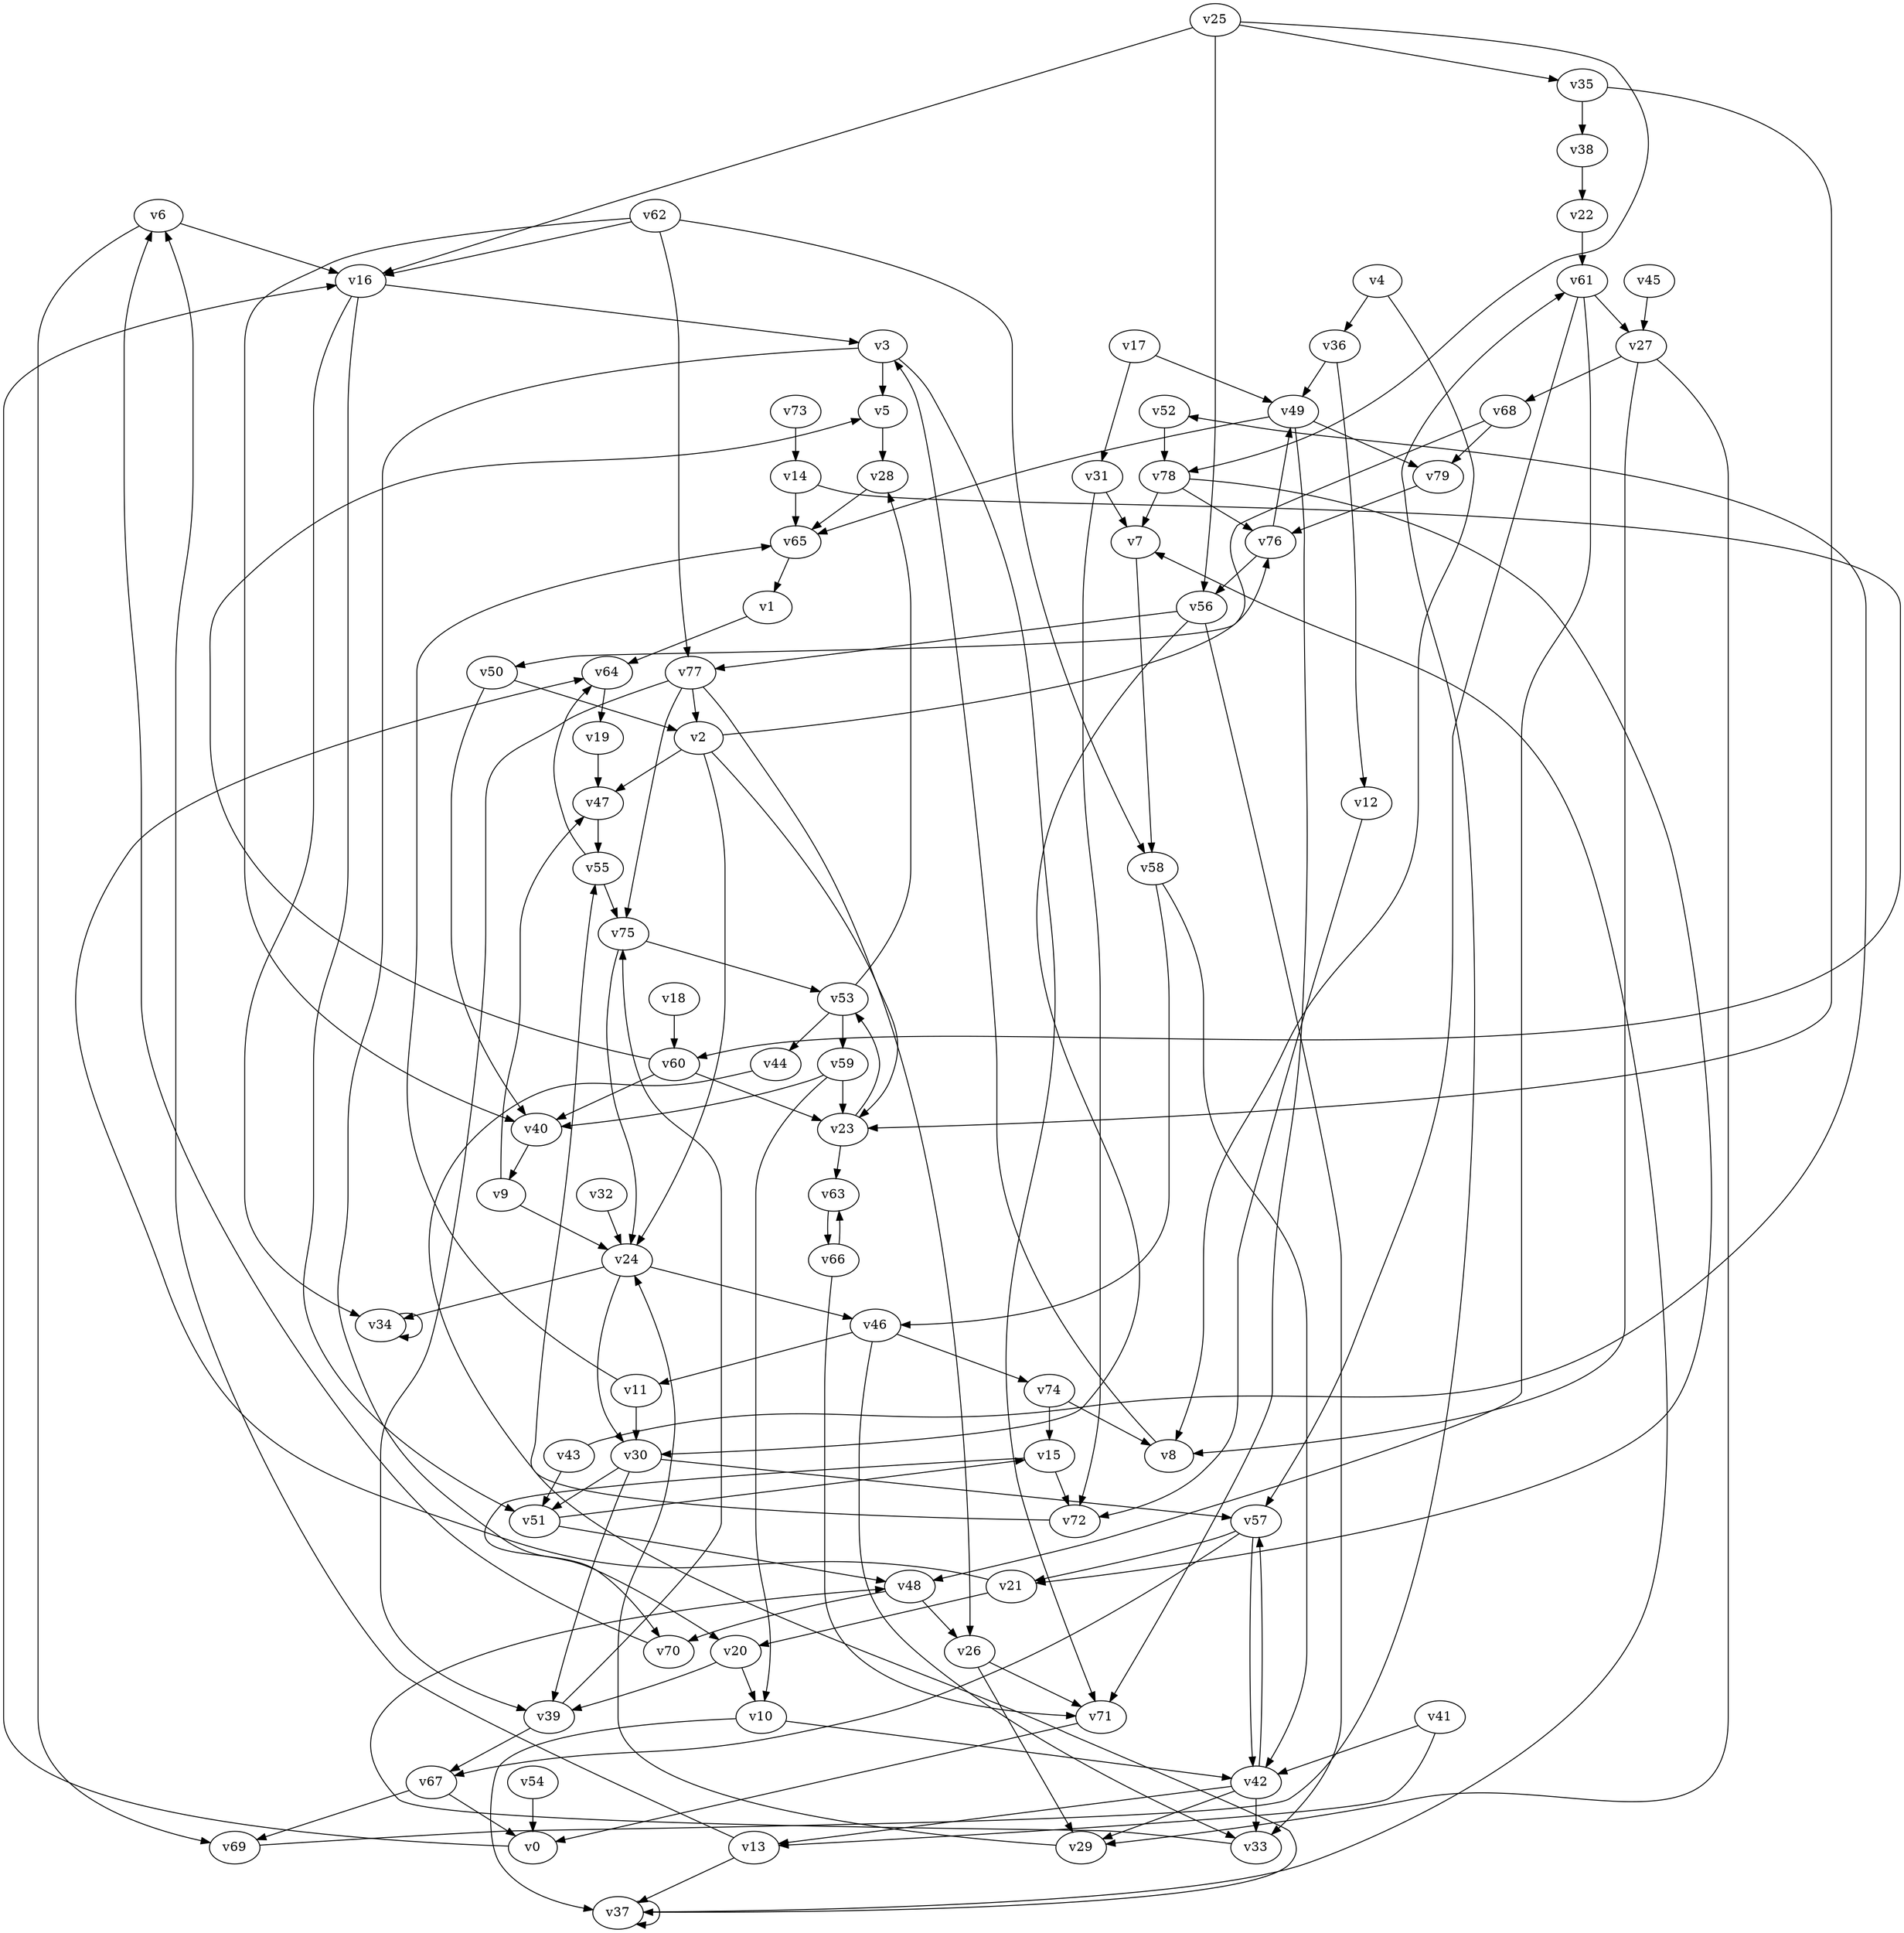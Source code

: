 // Benchmark game 112 - 80 vertices
// time_bound: 9
// targets: v52
digraph G {
    v0 [name="v0", player=0];
    v1 [name="v1", player=0];
    v2 [name="v2", player=0];
    v3 [name="v3", player=1];
    v4 [name="v4", player=0];
    v5 [name="v5", player=1];
    v6 [name="v6", player=1];
    v7 [name="v7", player=1];
    v8 [name="v8", player=0];
    v9 [name="v9", player=0];
    v10 [name="v10", player=1];
    v11 [name="v11", player=1];
    v12 [name="v12", player=0];
    v13 [name="v13", player=1];
    v14 [name="v14", player=0];
    v15 [name="v15", player=1];
    v16 [name="v16", player=1];
    v17 [name="v17", player=0];
    v18 [name="v18", player=0];
    v19 [name="v19", player=1];
    v20 [name="v20", player=0];
    v21 [name="v21", player=0];
    v22 [name="v22", player=0];
    v23 [name="v23", player=1];
    v24 [name="v24", player=1];
    v25 [name="v25", player=0];
    v26 [name="v26", player=0];
    v27 [name="v27", player=0];
    v28 [name="v28", player=1];
    v29 [name="v29", player=0];
    v30 [name="v30", player=1];
    v31 [name="v31", player=0];
    v32 [name="v32", player=0];
    v33 [name="v33", player=0];
    v34 [name="v34", player=0];
    v35 [name="v35", player=1];
    v36 [name="v36", player=0];
    v37 [name="v37", player=1];
    v38 [name="v38", player=1];
    v39 [name="v39", player=1];
    v40 [name="v40", player=0];
    v41 [name="v41", player=1];
    v42 [name="v42", player=0];
    v43 [name="v43", player=1];
    v44 [name="v44", player=0];
    v45 [name="v45", player=0];
    v46 [name="v46", player=0];
    v47 [name="v47", player=0];
    v48 [name="v48", player=1];
    v49 [name="v49", player=0];
    v50 [name="v50", player=1];
    v51 [name="v51", player=1];
    v52 [name="v52", player=0, target=1];
    v53 [name="v53", player=0];
    v54 [name="v54", player=1];
    v55 [name="v55", player=1];
    v56 [name="v56", player=0];
    v57 [name="v57", player=0];
    v58 [name="v58", player=0];
    v59 [name="v59", player=1];
    v60 [name="v60", player=1];
    v61 [name="v61", player=0];
    v62 [name="v62", player=0];
    v63 [name="v63", player=1];
    v64 [name="v64", player=1];
    v65 [name="v65", player=1];
    v66 [name="v66", player=0];
    v67 [name="v67", player=0];
    v68 [name="v68", player=1];
    v69 [name="v69", player=0];
    v70 [name="v70", player=0];
    v71 [name="v71", player=0];
    v72 [name="v72", player=1];
    v73 [name="v73", player=1];
    v74 [name="v74", player=1];
    v75 [name="v75", player=0];
    v76 [name="v76", player=0];
    v77 [name="v77", player=0];
    v78 [name="v78", player=0];
    v79 [name="v79", player=1];

    v0 -> v16 [constraint="t < 9"];
    v1 -> v64;
    v2 -> v23 [constraint="t < 13"];
    v3 -> v71;
    v4 -> v8;
    v5 -> v28;
    v6 -> v16;
    v7 -> v58;
    v8 -> v3;
    v9 -> v24;
    v10 -> v42;
    v11 -> v30;
    v12 -> v72;
    v13 -> v6;
    v14 -> v60 [constraint="t mod 5 == 4"];
    v15 -> v70 [constraint="t >= 4"];
    v16 -> v51;
    v17 -> v31;
    v18 -> v60;
    v19 -> v47;
    v20 -> v10;
    v21 -> v64 [constraint="t >= 3"];
    v22 -> v61;
    v23 -> v63;
    v24 -> v46;
    v25 -> v78 [constraint="t < 13"];
    v26 -> v29;
    v27 -> v68;
    v28 -> v65;
    v29 -> v24;
    v30 -> v39;
    v31 -> v72;
    v32 -> v24;
    v33 -> v48 [constraint="t >= 3"];
    v34 -> v34;
    v35 -> v23;
    v36 -> v49;
    v37 -> v7 [constraint="t < 13"];
    v38 -> v22;
    v39 -> v75;
    v40 -> v9;
    v41 -> v13;
    v42 -> v29;
    v43 -> v52 [constraint="t >= 5"];
    v44 -> v37 [constraint="t mod 2 == 1"];
    v45 -> v27;
    v46 -> v11;
    v47 -> v55;
    v48 -> v70;
    v49 -> v65;
    v50 -> v40;
    v51 -> v15 [constraint="t < 6"];
    v52 -> v78;
    v53 -> v59;
    v54 -> v0;
    v55 -> v64 [constraint="t >= 1"];
    v56 -> v30 [constraint="t < 5"];
    v57 -> v21;
    v58 -> v46;
    v59 -> v23;
    v60 -> v5 [constraint="t < 10"];
    v61 -> v57;
    v62 -> v40;
    v63 -> v66;
    v64 -> v19;
    v65 -> v1;
    v66 -> v63;
    v67 -> v0;
    v68 -> v50 [constraint="t < 10"];
    v69 -> v61 [constraint="t mod 4 == 0"];
    v70 -> v6;
    v71 -> v0;
    v72 -> v55;
    v73 -> v14;
    v74 -> v8;
    v75 -> v24;
    v76 -> v56;
    v77 -> v2;
    v78 -> v21 [constraint="t mod 4 == 3"];
    v79 -> v76;
    v11 -> v65;
    v10 -> v37;
    v27 -> v29;
    v49 -> v79;
    v57 -> v42;
    v58 -> v42;
    v46 -> v33;
    v50 -> v2;
    v49 -> v71;
    v24 -> v34;
    v23 -> v53;
    v2 -> v47;
    v24 -> v30;
    v67 -> v69;
    v20 -> v39;
    v77 -> v75;
    v55 -> v75;
    v51 -> v48;
    v6 -> v69;
    v14 -> v65;
    v59 -> v40;
    v66 -> v71;
    v4 -> v36;
    v13 -> v37;
    v2 -> v24;
    v53 -> v28;
    v39 -> v67;
    v56 -> v33;
    v42 -> v13;
    v17 -> v49;
    v15 -> v72;
    v30 -> v57;
    v78 -> v7;
    v21 -> v20;
    v77 -> v26;
    v2 -> v76;
    v37 -> v37;
    v27 -> v8;
    v25 -> v35;
    v41 -> v42;
    v56 -> v77;
    v78 -> v76;
    v3 -> v5;
    v60 -> v23;
    v43 -> v51;
    v62 -> v16;
    v31 -> v7;
    v48 -> v26;
    v53 -> v44;
    v57 -> v67;
    v25 -> v56;
    v9 -> v47;
    v36 -> v12;
    v30 -> v51;
    v62 -> v58;
    v61 -> v48;
    v62 -> v77;
    v46 -> v74;
    v25 -> v16;
    v16 -> v34;
    v76 -> v49;
    v61 -> v27;
    v59 -> v10;
    v75 -> v53;
    v60 -> v40;
    v42 -> v57;
    v74 -> v15;
    v16 -> v3;
    v77 -> v39;
    v42 -> v33;
    v3 -> v20;
    v68 -> v79;
    v35 -> v38;
    v26 -> v71;
}
